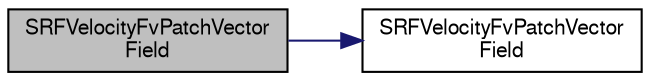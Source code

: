 digraph "SRFVelocityFvPatchVectorField"
{
  bgcolor="transparent";
  edge [fontname="FreeSans",fontsize="10",labelfontname="FreeSans",labelfontsize="10"];
  node [fontname="FreeSans",fontsize="10",shape=record];
  rankdir="LR";
  Node9 [label="SRFVelocityFvPatchVector\lField",height=0.2,width=0.4,color="black", fillcolor="grey75", style="filled", fontcolor="black"];
  Node9 -> Node10 [color="midnightblue",fontsize="10",style="solid",fontname="FreeSans"];
  Node10 [label="SRFVelocityFvPatchVector\lField",height=0.2,width=0.4,color="black",URL="$a21954.html#a11b701517164b0a995364a4af4d54b19",tooltip="Construct from patch and internal field. "];
}
